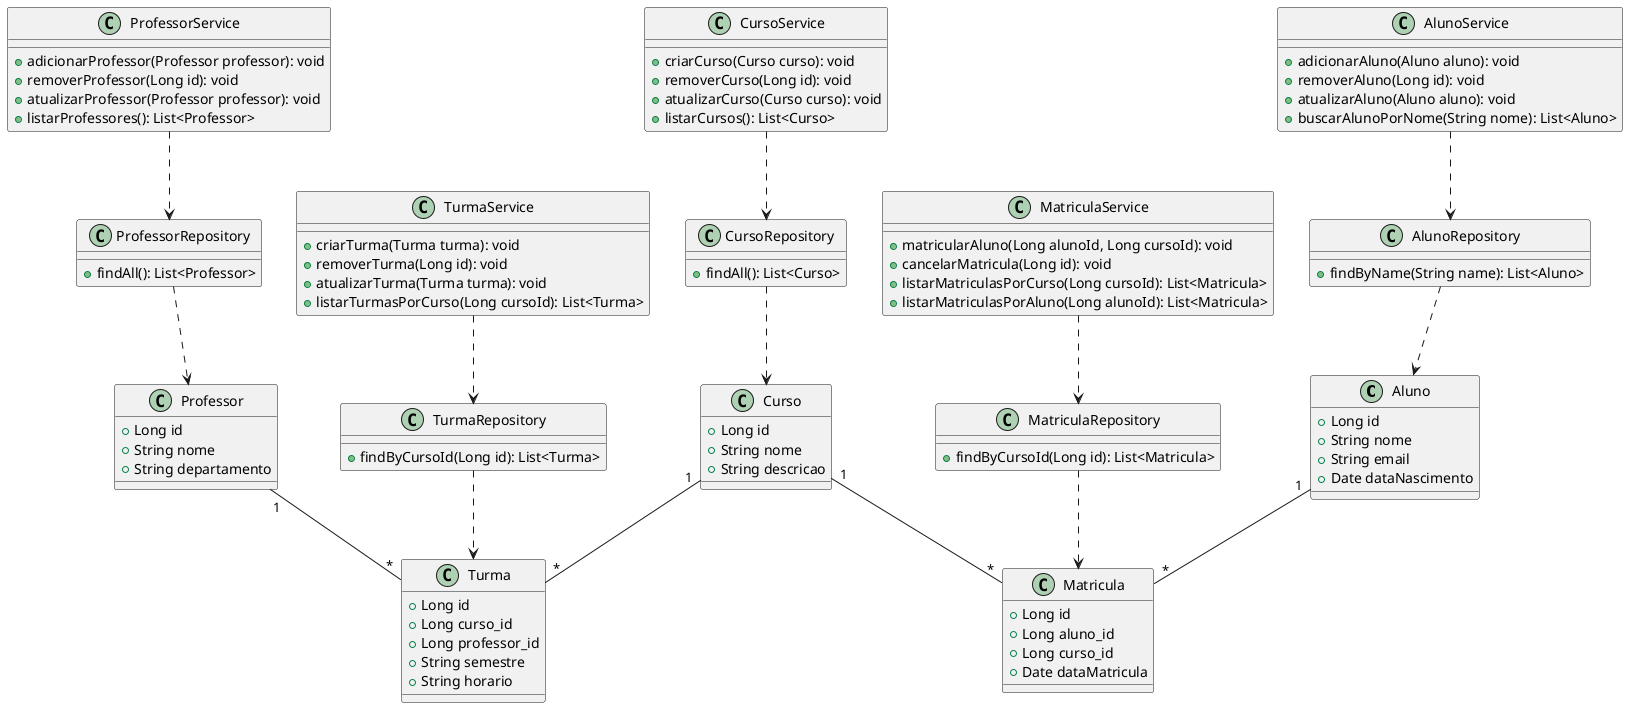 @startuml

' Entidades
class Aluno {
    + Long id
    + String nome
    + String email
    + Date dataNascimento
}

class Curso {
    + Long id
    + String nome
    + String descricao
}

class Matricula {
    + Long id
    + Long aluno_id
    + Long curso_id
    + Date dataMatricula
}

class Professor {
    + Long id
    + String nome
    + String departamento
}

class Turma {
    + Long id
    + Long curso_id
    + Long professor_id
    + String semestre
    + String horario
}

' Repositórios
class AlunoRepository {
    + findByName(String name): List<Aluno>
}

class CursoRepository {
    + findAll(): List<Curso>
}

class MatriculaRepository {
    + findByCursoId(Long id): List<Matricula>
}

class ProfessorRepository {
    + findAll(): List<Professor>
}

class TurmaRepository {
    + findByCursoId(Long id): List<Turma>
}

' Serviços
class AlunoService {
    + adicionarAluno(Aluno aluno): void
    + removerAluno(Long id): void
    + atualizarAluno(Aluno aluno): void
    + buscarAlunoPorNome(String nome): List<Aluno>
}

class CursoService {
    + criarCurso(Curso curso): void
    + removerCurso(Long id): void
    + atualizarCurso(Curso curso): void
    + listarCursos(): List<Curso>
}

class MatriculaService {
    + matricularAluno(Long alunoId, Long cursoId): void
    + cancelarMatricula(Long id): void
    + listarMatriculasPorCurso(Long cursoId): List<Matricula>
    + listarMatriculasPorAluno(Long alunoId): List<Matricula>
}

class ProfessorService {
    + adicionarProfessor(Professor professor): void
    + removerProfessor(Long id): void
    + atualizarProfessor(Professor professor): void
    + listarProfessores(): List<Professor>
}

class TurmaService {
    + criarTurma(Turma turma): void
    + removerTurma(Long id): void
    + atualizarTurma(Turma turma): void
    + listarTurmasPorCurso(Long cursoId): List<Turma>
}

' Relacionamentos
Aluno "1" -- "*" Matricula
Curso "1" -- "*" Matricula
Curso "1" -- "*" Turma
Professor "1" -- "*" Turma

' Camada de Repositório -> Entidades
AlunoRepository ..> Aluno
CursoRepository ..> Curso
MatriculaRepository ..> Matricula
ProfessorRepository ..> Professor
TurmaRepository ..> Turma

' Camada de Serviço -> Repositório
AlunoService ..> AlunoRepository
CursoService ..> CursoRepository
MatriculaService ..> MatriculaRepository
ProfessorService ..> ProfessorRepository
TurmaService ..> TurmaRepository

@enduml
